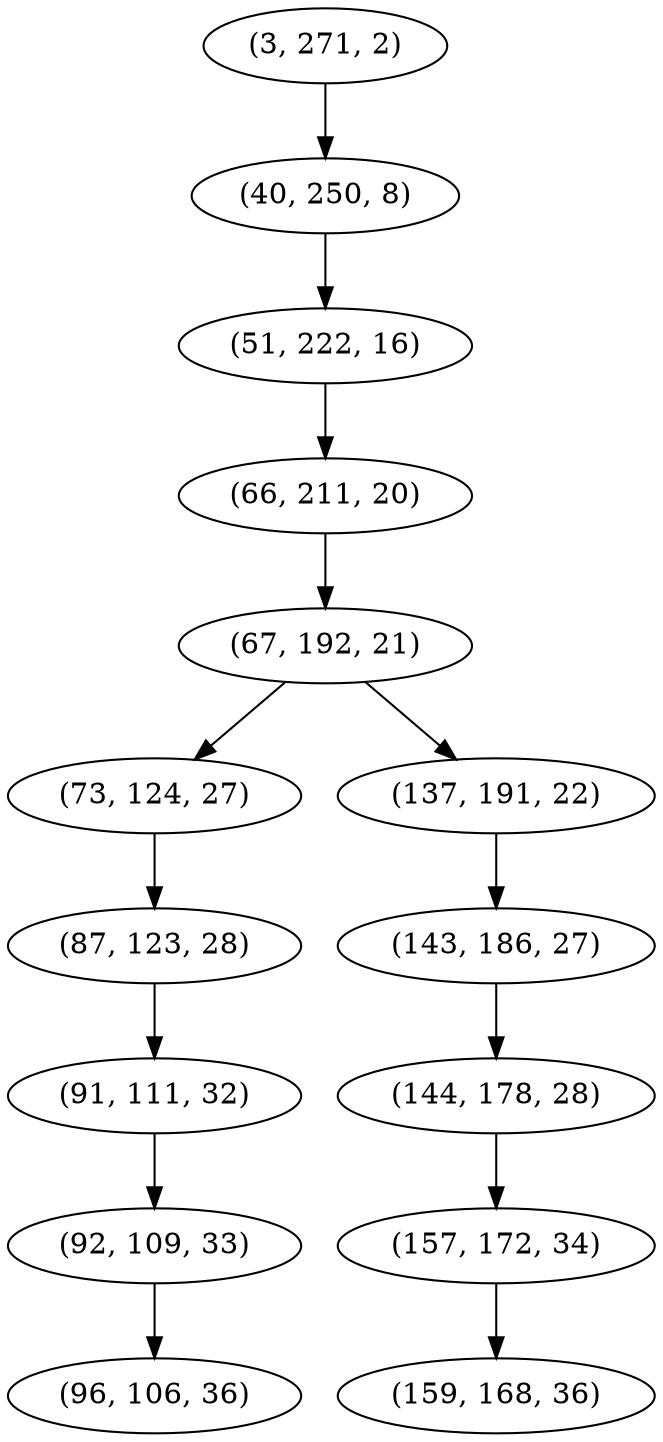 digraph tree {
    "(3, 271, 2)";
    "(40, 250, 8)";
    "(51, 222, 16)";
    "(66, 211, 20)";
    "(67, 192, 21)";
    "(73, 124, 27)";
    "(87, 123, 28)";
    "(91, 111, 32)";
    "(92, 109, 33)";
    "(96, 106, 36)";
    "(137, 191, 22)";
    "(143, 186, 27)";
    "(144, 178, 28)";
    "(157, 172, 34)";
    "(159, 168, 36)";
    "(3, 271, 2)" -> "(40, 250, 8)";
    "(40, 250, 8)" -> "(51, 222, 16)";
    "(51, 222, 16)" -> "(66, 211, 20)";
    "(66, 211, 20)" -> "(67, 192, 21)";
    "(67, 192, 21)" -> "(73, 124, 27)";
    "(67, 192, 21)" -> "(137, 191, 22)";
    "(73, 124, 27)" -> "(87, 123, 28)";
    "(87, 123, 28)" -> "(91, 111, 32)";
    "(91, 111, 32)" -> "(92, 109, 33)";
    "(92, 109, 33)" -> "(96, 106, 36)";
    "(137, 191, 22)" -> "(143, 186, 27)";
    "(143, 186, 27)" -> "(144, 178, 28)";
    "(144, 178, 28)" -> "(157, 172, 34)";
    "(157, 172, 34)" -> "(159, 168, 36)";
}
